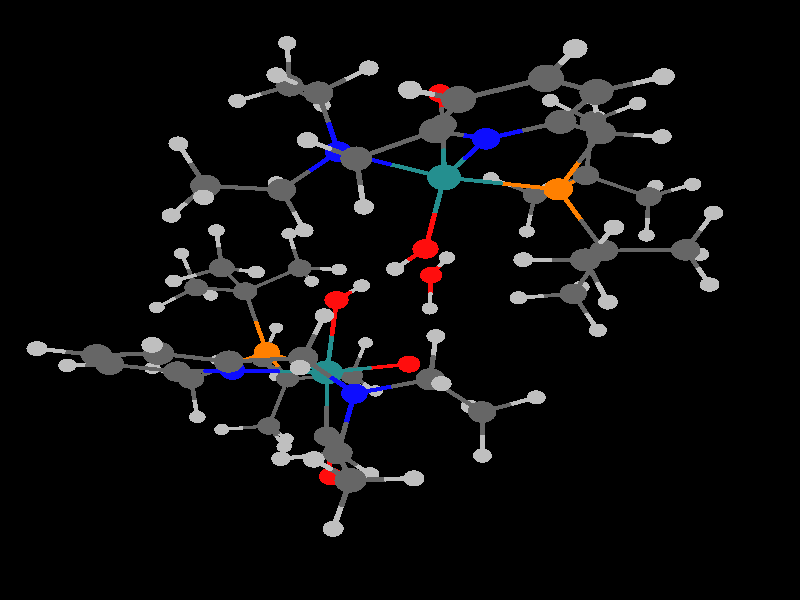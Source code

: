 global_settings {
	ambient_light rgb <0.200000002980232, 0.200000002980232, 0.200000002980232>
	max_trace_level 15
}

background { color rgb <0,0,0> }

camera {
	perspective
	location <-7.11552637119489, -16.1318450982466, 12.9445424821299>
	angle 40
	up <-0.703225164439658, -0.196519643217031, -0.683267442462076>
	right <-0.626402179924293, 0.625841886349398, 0.464695859973727> * 1
	direction <0.336295520465127, 0.754786037973993, -0.563208096350373> }

light_source {
	<-105.149844000759, -30.9735103544222, 36.1137733293824>
	color rgb <1, 1, 1>
	fade_distance 158.158728412979
	fade_power 0
	parallel
	point_at <105.149844000759, 30.9735103544222, -36.1137733293824>
}

light_source {
	<13.9979888976292, -20.6273970880861, -89.489999859539>
	color rgb <0.300000011920929, 0.300000011920929, 0.300000011920929>
	fade_distance 158.158728412979
	fade_power 0
	parallel
	point_at <-13.9979888976292, 20.6273970880861, 89.489999859539>
}

#default {
	finish {ambient .8 diffuse 1 specular 1 roughness .005 metallic 0.5}
}

union {
}
union {
cylinder {
	<3.658649, -0.29009, -4.806196>, 	<3.90998270276617, -0.08230426348405, -4.42288689509698>, 0.05
	pigment { rgbt <0.75, 0.75, 0.75, 0> }
}
cylinder {
	<3.90998270276617, -0.08230426348405, -4.42288689509698>, 	<4.20926, 0.165118, -3.966459>, 0.05
	pigment { rgbt <0.400000005960464, 0.400000005960464, 0.400000005960464, 0> }
}
cylinder {
	<-3.238865, -2.679371, -4.664552>, 	<-2.89328309147049, -2.55922629667558, -4.32092011318717>, 0.05
	pigment { rgbt <0.75, 0.75, 0.75, 0> }
}
cylinder {
	<-2.89328309147049, -2.55922629667558, -4.32092011318717>, 	<-2.481606, -2.416103, -3.911566>, 0.05
	pigment { rgbt <0.400000005960464, 0.400000005960464, 0.400000005960464, 0> }
}
cylinder {
	<4.632285, 1.106368, -4.32961>, 	<4.43933344331518, 0.677041948987449, -4.16396836945417>, 0.05
	pigment { rgbt <0.75, 0.75, 0.75, 0> }
}
cylinder {
	<4.43933344331518, 0.677041948987449, -4.16396836945417>, 	<4.20926, 0.165118, -3.966459>, 0.05
	pigment { rgbt <0.400000005960464, 0.400000005960464, 0.400000005960464, 0> }
}
cylinder {
	<-1.540963, -2.907858, -4.19977>, 	<-1.97023306512265, -2.6834416158092, -4.06824576620609>, 0.05
	pigment { rgbt <0.75, 0.75, 0.75, 0> }
}
cylinder {
	<-1.97023306512265, -2.6834416158092, -4.06824576620609>, 	<-2.481606, -2.416103, -3.911566>, 0.05
	pigment { rgbt <0.400000005960464, 0.400000005960464, 0.400000005960464, 0> }
}
cylinder {
	<1.650718, 1.135624, -4.047357>, 	<1.90300177736004, 1.26992230486666, -3.63284279854001>, 0.05
	pigment { rgbt <0.75, 0.75, 0.75, 0> }
}
cylinder {
	<1.90300177736004, 1.26992230486666, -3.63284279854001>, 	<2.203388, 1.429827, -3.139294>, 0.05
	pigment { rgbt <0.400000005960464, 0.400000005960464, 0.400000005960464, 0> }
}
cylinder {
	<4.20926, 0.165118, -3.966459>, 	<4.65892479356411, -0.207368585806885, -3.83486063746534>, 0.05
	pigment { rgbt <0.400000005960464, 0.400000005960464, 0.400000005960464, 0> }
}
cylinder {
	<4.65892479356411, -0.207368585806885, -3.83486063746534>, 	<5.036469, -0.520113, -3.724369>, 0.05
	pigment { rgbt <0.75, 0.75, 0.75, 0> }
}
cylinder {
	<4.20926, 0.165118, -3.966459>, 	<3.7142145, 0.249822, -3.3873905>, 0.05
	pigment { rgbt <0.400000005960464, 0.400000005960464, 0.400000005960464, 0> }
}
cylinder {
	<3.7142145, 0.249822, -3.3873905>, 	<3.219169, 0.334526, -2.808322>, 0.05
	pigment { rgbt <0.400000005960464, 0.400000005960464, 0.400000005960464, 0> }
}
cylinder {
	<-2.33659, -1.329075, -3.953345>, 	<-2.40275534798784, -1.82504500256883, -3.93428281325106>, 0.05
	pigment { rgbt <0.75, 0.75, 0.75, 0> }
}
cylinder {
	<-2.40275534798784, -1.82504500256883, -3.93428281325106>, 	<-2.481606, -2.416103, -3.911566>, 0.05
	pigment { rgbt <0.400000005960464, 0.400000005960464, 0.400000005960464, 0> }
}
cylinder {
	<-2.481606, -2.416103, -3.911566>, 	<-2.7235615, -2.6402935, -3.2294135>, 0.05
	pigment { rgbt <0.400000005960464, 0.400000005960464, 0.400000005960464, 0> }
}
cylinder {
	<-2.7235615, -2.6402935, -3.2294135>, 	<-2.965517, -2.864484, -2.547261>, 0.05
	pigment { rgbt <0.400000005960464, 0.400000005960464, 0.400000005960464, 0> }
}
cylinder {
	<1.888859, -1.179279, -3.54147>, 	<2.16670557843091, -1.10158198488919, -3.12865153985757>, 0.05
	pigment { rgbt <0.75, 0.75, 0.75, 0> }
}
cylinder {
	<2.16670557843091, -1.10158198488919, -3.12865153985757>, 	<2.497513, -1.009075, -2.637145>, 0.05
	pigment { rgbt <0.400000005960464, 0.400000005960464, 0.400000005960464, 0> }
}
cylinder {
	<-3.983734, 0.484615, -3.433932>, 	<-3.75897179582993, 0.367374716376427, -2.91981230270249>, 0.05
	pigment { rgbt <1, 0.0500000007450581, 0.0500000007450581, 0> }
}
cylinder {
	<-3.75897179582993, 0.367374716376427, -2.91981230270249>, 	<-3.522917, 0.244244, -2.379862>, 0.05
	pigment { rgbt <0.400000005960464, 0.400000005960464, 0.400000005960464, 0> }
}
cylinder {
	<4.745932, 2.900457, -3.371962>, 	<5.11999241519997, 2.81092336398253, -3.051591288894>, 0.05
	pigment { rgbt <0.75, 0.75, 0.75, 0> }
}
cylinder {
	<5.11999241519997, 2.81092336398253, -3.051591288894>, 	<5.56579, 2.704219, -2.66978>, 0.05
	pigment { rgbt <0.400000005960464, 0.400000005960464, 0.400000005960464, 0> }
}
cylinder {
	<2.692524, 2.391378, -3.355407>, 	<2.46929536244031, 1.95255174375601, -3.25677878504764>, 0.05
	pigment { rgbt <0.75, 0.75, 0.75, 0> }
}
cylinder {
	<2.46929536244031, 1.95255174375601, -3.25677878504764>, 	<2.203388, 1.429827, -3.139294>, 0.05
	pigment { rgbt <0.400000005960464, 0.400000005960464, 0.400000005960464, 0> }
}
cylinder {
	<2.203388, 1.429827, -3.139294>, 	<2.7112785, 0.8821765, -2.973808>, 0.05
	pigment { rgbt <0.400000005960464, 0.400000005960464, 0.400000005960464, 0> }
}
cylinder {
	<2.7112785, 0.8821765, -2.973808>, 	<3.219169, 0.334526, -2.808322>, 0.05
	pigment { rgbt <0.400000005960464, 0.400000005960464, 0.400000005960464, 0> }
}
cylinder {
	<2.203388, 1.429827, -3.139294>, 	<1.80290076387021, 1.52151032884952, -2.70434071216901>, 0.05
	pigment { rgbt <0.400000005960464, 0.400000005960464, 0.400000005960464, 0> }
}
cylinder {
	<1.80290076387021, 1.52151032884952, -2.70434071216901>, 	<1.466672, 1.598483, -2.339176>, 0.05
	pigment { rgbt <0.75, 0.75, 0.75, 0> }
}
cylinder {
	<6.220028, 1.92761, -3.090936>, 	<5.92147502768107, 2.28200538100757, -2.8987469562423>, 0.05
	pigment { rgbt <0.75, 0.75, 0.75, 0> }
}
cylinder {
	<5.92147502768107, 2.28200538100757, -2.8987469562423>, 	<5.56579, 2.704219, -2.66978>, 0.05
	pigment { rgbt <0.400000005960464, 0.400000005960464, 0.400000005960464, 0> }
}
cylinder {
	<3.219169, 0.334526, -2.808322>, 	<2.858341, -0.3372745, -2.7227335>, 0.05
	pigment { rgbt <0.400000005960464, 0.400000005960464, 0.400000005960464, 0> }
}
cylinder {
	<2.858341, -0.3372745, -2.7227335>, 	<2.497513, -1.009075, -2.637145>, 0.05
	pigment { rgbt <0.400000005960464, 0.400000005960464, 0.400000005960464, 0> }
}
cylinder {
	<3.219169, 0.334526, -2.808322>, 	<3.6258290253855, 0.543563943688354, -1.98125878838061>, 0.05
	pigment { rgbt <0.400000005960464, 0.400000005960464, 0.400000005960464, 0> }
}
cylinder {
	<3.6258290253855, 0.543563943688354, -1.98125878838061>, 	<4.039374, 0.756141, -1.140193>, 0.05
	pigment { rgbt <1, 0.5, 0, 0> }
}
cylinder {
	<5.56579, 2.704219, -2.66978>, 	<5.88847913699291, 3.20771197648486, -2.63047337595961>, 0.05
	pigment { rgbt <0.400000005960464, 0.400000005960464, 0.400000005960464, 0> }
}
cylinder {
	<5.88847913699291, 3.20771197648486, -2.63047337595961>, 	<6.159479, 3.630554, -2.597463>, 0.05
	pigment { rgbt <0.75, 0.75, 0.75, 0> }
}
cylinder {
	<5.56579, 2.704219, -2.66978>, 	<5.3178565, 2.5305235, -1.968068>, 0.05
	pigment { rgbt <0.400000005960464, 0.400000005960464, 0.400000005960464, 0> }
}
cylinder {
	<5.3178565, 2.5305235, -1.968068>, 	<5.069923, 2.356828, -1.266356>, 0.05
	pigment { rgbt <0.400000005960464, 0.400000005960464, 0.400000005960464, 0> }
}
cylinder {
	<2.497513, -1.009075, -2.637145>, 	<2.88501658919989, -1.46369763632664, -2.59859859548727>, 0.05
	pigment { rgbt <0.400000005960464, 0.400000005960464, 0.400000005960464, 0> }
}
cylinder {
	<2.88501658919989, -1.46369763632664, -2.59859859548727>, 	<3.210375, -1.845411, -2.566234>, 0.05
	pigment { rgbt <0.75, 0.75, 0.75, 0> }
}
cylinder {
	<2.497513, -1.009075, -2.637145>, 	<2.1408197726602, -1.00301531145859, -2.15612487976942>, 0.05
	pigment { rgbt <0.400000005960464, 0.400000005960464, 0.400000005960464, 0> }
}
cylinder {
	<2.1408197726602, -1.00301531145859, -2.15612487976942>, 	<1.841305, -0.997927, -1.752213>, 0.05
	pigment { rgbt <0.75, 0.75, 0.75, 0> }
}
cylinder {
	<-0.611882, -4.45486, -2.578661>, 	<-0.412599754820482, -4.20053100677557, -2.19344330581961>, 0.05
	pigment { rgbt <0.75, 0.75, 0.75, 0> }
}
cylinder {
	<-0.412599754820482, -4.20053100677557, -2.19344330581961>, 	<-0.175267, -3.897641, -1.734673>, 0.05
	pigment { rgbt <0.400000005960464, 0.400000005960464, 0.400000005960464, 0> }
}
cylinder {
	<-2.965517, -2.864484, -2.547261>, 	<-2.97039042477226, -3.46635304597945, -2.52673719908619>, 0.05
	pigment { rgbt <0.400000005960464, 0.400000005960464, 0.400000005960464, 0> }
}
cylinder {
	<-2.97039042477226, -3.46635304597945, -2.52673719908619>, 	<-2.974487, -3.972281, -2.509485>, 0.05
	pigment { rgbt <0.75, 0.75, 0.75, 0> }
}
cylinder {
	<-2.965517, -2.864484, -2.547261>, 	<-3.52928965081134, -2.68414687846405, -2.46054468542345>, 0.05
	pigment { rgbt <0.400000005960464, 0.400000005960464, 0.400000005960464, 0> }
}
cylinder {
	<-3.52928965081134, -2.68414687846405, -2.46054468542345>, 	<-4.002592, -2.532749, -2.387744>, 0.05
	pigment { rgbt <0.75, 0.75, 0.75, 0> }
}
cylinder {
	<-2.965517, -2.864484, -2.547261>, 	<-2.56630721580463, -2.60128831721379, -1.96738367753521>, 0.05
	pigment { rgbt <0.400000005960464, 0.400000005960464, 0.400000005960464, 0> }
}
cylinder {
	<-2.56630721580463, -2.60128831721379, -1.96738367753521>, 	<-2.179845, -2.346497, -1.406023>, 0.05
	pigment { rgbt <0.0500000007450581, 0.0500000007450581, 1, 0> }
}
cylinder {
	<-0.467418, -1.896273, -2.495843>, 	<-0.58289229235586, -2.16384695786752, -2.08887043097039>, 0.05
	pigment { rgbt <0.75, 0.75, 0.75, 0> }
}
cylinder {
	<-0.58289229235586, -2.16384695786752, -2.08887043097039>, 	<-0.720513, -2.482738, -1.603846>, 0.05
	pigment { rgbt <0.400000005960464, 0.400000005960464, 0.400000005960464, 0> }
}
cylinder {
	<-3.522917, 0.244244, -2.379862>, 	<-3.13512831383824, 0.0445866523094914, -1.61210853100389>, 0.05
	pigment { rgbt <0.400000005960464, 0.400000005960464, 0.400000005960464, 0> }
}
cylinder {
	<-3.13512831383824, 0.0445866523094914, -1.61210853100389>, 	<-2.722746, -0.167733, -0.795664>, 0.05
	pigment { rgbt <0.140000000596046, 0.560000002384186, 0.560000002384186, 0> }
}
cylinder {
	<-5.483639, 3.800189, -2.33498>, 	<-5.44889882119422, 3.40118933911768, -2.02996164091453>, 0.05
	pigment { rgbt <0.75, 0.75, 0.75, 0> }
}
cylinder {
	<-5.44889882119422, 3.40118933911768, -2.02996164091453>, 	<-5.407534, 2.926104, -1.666779>, 0.05
	pigment { rgbt <0.400000005960464, 0.400000005960464, 0.400000005960464, 0> }
}
cylinder {
	<-5.271153, 2.044917, -2.30541>, 	<-5.3333748907173, 2.44694603055047, -2.01404369317809>, 0.05
	pigment { rgbt <0.75, 0.75, 0.75, 0> }
}
cylinder {
	<-5.3333748907173, 2.44694603055047, -2.01404369317809>, 	<-5.407534, 2.926104, -1.666779>, 0.05
	pigment { rgbt <0.400000005960464, 0.400000005960464, 0.400000005960464, 0> }
}
cylinder {
	<-2.7385, 2.721992, -2.232692>, 	<-2.85078662939479, 3.08166748875827, -1.90249158605468>, 0.05
	pigment { rgbt <0.75, 0.75, 0.75, 0> }
}
cylinder {
	<-2.85078662939479, 3.08166748875827, -1.90249158605468>, 	<-2.984589, 3.510262, -1.50902>, 0.05
	pigment { rgbt <0.400000005960464, 0.400000005960464, 0.400000005960464, 0> }
}
cylinder {
	<-3.162784, 4.448208, -2.061953>, 	<-3.08143915108452, 4.02004180195362, -1.80954271157788>, 0.05
	pigment { rgbt <0.75, 0.75, 0.75, 0> }
}
cylinder {
	<-3.08143915108452, 4.02004180195362, -1.80954271157788>, 	<-2.984589, 3.510262, -1.50902>, 0.05
	pigment { rgbt <0.400000005960464, 0.400000005960464, 0.400000005960464, 0> }
}
cylinder {
	<0.911292, -3.838649, -1.902405>, 	<0.415382459669677, -3.86557316666114, -1.82585149575524>, 0.05
	pigment { rgbt <0.75, 0.75, 0.75, 0> }
}
cylinder {
	<0.415382459669677, -3.86557316666114, -1.82585149575524>, 	<-0.175267, -3.897641, -1.734673>, 0.05
	pigment { rgbt <0.400000005960464, 0.400000005960464, 0.400000005960464, 0> }
}
cylinder {
	<5.792478, -0.947318, -1.796305>, 	<5.53858393169149, -0.820032834679535, -1.38307905426343>, 0.05
	pigment { rgbt <0.75, 0.75, 0.75, 0> }
}
cylinder {
	<5.53858393169149, -0.820032834679535, -1.38307905426343>, 	<5.23608, -0.668378, -0.890738>, 0.05
	pigment { rgbt <0.400000005960464, 0.400000005960464, 0.400000005960464, 0> }
}
cylinder {
	<-0.175267, -3.897641, -1.734673>, 	<-0.44789, -3.1901895, -1.6692595>, 0.05
	pigment { rgbt <0.400000005960464, 0.400000005960464, 0.400000005960464, 0> }
}
cylinder {
	<-0.44789, -3.1901895, -1.6692595>, 	<-0.720513, -2.482738, -1.603846>, 0.05
	pigment { rgbt <0.400000005960464, 0.400000005960464, 0.400000005960464, 0> }
}
cylinder {
	<-0.175267, -3.897641, -1.734673>, 	<-0.258623225838989, -4.22041371871527, -1.23750364497312>, 0.05
	pigment { rgbt <0.400000005960464, 0.400000005960464, 0.400000005960464, 0> }
}
cylinder {
	<-0.258623225838989, -4.22041371871527, -1.23750364497312>, 	<-0.328611, -4.491421, -0.820069>, 0.05
	pigment { rgbt <0.75, 0.75, 0.75, 0> }
}
cylinder {
	<-5.407534, 2.926104, -1.666779>, 	<-5.92932772651421, 2.88036947070253, -1.37725708223383>, 0.05
	pigment { rgbt <0.400000005960464, 0.400000005960464, 0.400000005960464, 0> }
}
cylinder {
	<-5.92932772651421, 2.88036947070253, -1.37725708223383>, 	<-6.367423, 2.841971, -1.134176>, 0.05
	pigment { rgbt <0.75, 0.75, 0.75, 0> }
}
cylinder {
	<-5.407534, 2.926104, -1.666779>, 	<-4.823833, 3.044242, -1.185091>, 0.05
	pigment { rgbt <0.400000005960464, 0.400000005960464, 0.400000005960464, 0> }
}
cylinder {
	<-4.823833, 3.044242, -1.185091>, 	<-4.240132, 3.16238, -0.703403>, 0.05
	pigment { rgbt <0.400000005960464, 0.400000005960464, 0.400000005960464, 0> }
}
cylinder {
	<-0.720513, -2.482738, -1.603846>, 	<-1.46201968055584, -2.4135120722018, -1.5033294101715>, 0.05
	pigment { rgbt <0.400000005960464, 0.400000005960464, 0.400000005960464, 0> }
}
cylinder {
	<-1.46201968055584, -2.4135120722018, -1.5033294101715>, 	<-2.179845, -2.346497, -1.406023>, 0.05
	pigment { rgbt <0.0500000007450581, 0.0500000007450581, 1, 0> }
}
cylinder {
	<-0.720513, -2.482738, -1.603846>, 	<-0.461079231437415, -2.1992080609025, -1.14771420280566>, 0.05
	pigment { rgbt <0.400000005960464, 0.400000005960464, 0.400000005960464, 0> }
}
cylinder {
	<-0.461079231437415, -2.1992080609025, -1.14771420280566>, 	<-0.243402, -1.961313, -0.764998>, 0.05
	pigment { rgbt <0.75, 0.75, 0.75, 0> }
}
cylinder {
	<-2.984589, 3.510262, -1.50902>, 	<-2.50215496608187, 3.58770440379396, -1.164969328611>, 0.05
	pigment { rgbt <0.400000005960464, 0.400000005960464, 0.400000005960464, 0> }
}
cylinder {
	<-2.50215496608187, 3.58770440379396, -1.164969328611>, 	<-2.097222, 3.652706, -0.876189>, 0.05
	pigment { rgbt <0.75, 0.75, 0.75, 0> }
}
cylinder {
	<-2.984589, 3.510262, -1.50902>, 	<-3.6123605, 3.336321, -1.1062115>, 0.05
	pigment { rgbt <0.400000005960464, 0.400000005960464, 0.400000005960464, 0> }
}
cylinder {
	<-3.6123605, 3.336321, -1.1062115>, 	<-4.240132, 3.16238, -0.703403>, 0.05
	pigment { rgbt <0.400000005960464, 0.400000005960464, 0.400000005960464, 0> }
}
cylinder {
	<-2.179845, -2.346497, -1.406023>, 	<-2.44196274663519, -1.29456909762023, -1.11133589181912>, 0.05
	pigment { rgbt <0.0500000007450581, 0.0500000007450581, 1, 0> }
}
cylinder {
	<-2.44196274663519, -1.29456909762023, -1.11133589181912>, 	<-2.722746, -0.167733, -0.795664>, 0.05
	pigment { rgbt <0.140000000596046, 0.560000002384186, 0.560000002384186, 0> }
}
cylinder {
	<-2.179845, -2.346497, -1.406023>, 	<-2.38511132167954, -2.69606321334902, -0.803183957330671>, 0.05
	pigment { rgbt <0.0500000007450581, 0.0500000007450581, 1, 0> }
}
cylinder {
	<-2.38511132167954, -2.69606321334902, -0.803183957330671>, 	<-2.597159, -3.057178, -0.180429>, 0.05
	pigment { rgbt <0.400000005960464, 0.400000005960464, 0.400000005960464, 0> }
}
cylinder {
	<3.263696, 3.589763, -1.405321>, 	<3.66882852595162, 3.53847778488592, -1.11327498151541>, 0.05
	pigment { rgbt <0.75, 0.75, 0.75, 0> }
}
cylinder {
	<3.66882852595162, 3.53847778488592, -1.11327498151541>, 	<4.151429, 3.477386, -0.765385>, 0.05
	pigment { rgbt <0.400000005960464, 0.400000005960464, 0.400000005960464, 0> }
}
cylinder {
	<5.626695, -3.404353, -1.285546>, 	<5.25400539005175, -3.29833235668274, -0.973989981738155>, 0.05
	pigment { rgbt <0.75, 0.75, 0.75, 0> }
}
cylinder {
	<5.25400539005175, -3.29833235668274, -0.973989981738155>, 	<4.809356, -3.171841, -0.602278>, 0.05
	pigment { rgbt <0.400000005960464, 0.400000005960464, 0.400000005960464, 0> }
}
cylinder {
	<5.069923, 2.356828, -1.266356>, 	<4.55896964817955, 1.56319626791796, -1.20380350834194>, 0.05
	pigment { rgbt <0.400000005960464, 0.400000005960464, 0.400000005960464, 0> }
}
cylinder {
	<4.55896964817955, 1.56319626791796, -1.20380350834194>, 	<4.039374, 0.756141, -1.140193>, 0.05
	pigment { rgbt <1, 0.5, 0, 0> }
}
cylinder {
	<5.069923, 2.356828, -1.266356>, 	<4.610676, 2.917107, -1.0158705>, 0.05
	pigment { rgbt <0.400000005960464, 0.400000005960464, 0.400000005960464, 0> }
}
cylinder {
	<4.610676, 2.917107, -1.0158705>, 	<4.151429, 3.477386, -0.765385>, 0.05
	pigment { rgbt <0.400000005960464, 0.400000005960464, 0.400000005960464, 0> }
}
cylinder {
	<5.069923, 2.356828, -1.266356>, 	<5.688396, 2.3038885, -0.818675>, 0.05
	pigment { rgbt <0.400000005960464, 0.400000005960464, 0.400000005960464, 0> }
}
cylinder {
	<5.688396, 2.3038885, -0.818675>, 	<6.306869, 2.250949, -0.370994>, 0.05
	pigment { rgbt <0.400000005960464, 0.400000005960464, 0.400000005960464, 0> }
}
cylinder {
	<4.039374, 0.756141, -1.140193>, 	<4.64282717325531, 0.0378104234736977, -1.0144023619198>, 0.05
	pigment { rgbt <1, 0.5, 0, 0> }
}
cylinder {
	<4.64282717325531, 0.0378104234736977, -1.0144023619198>, 	<5.23608, -0.668378, -0.890738>, 0.05
	pigment { rgbt <0.400000005960464, 0.400000005960464, 0.400000005960464, 0> }
}
cylinder {
	<4.039374, 0.756141, -1.140193>, 	<3.45162351102515, 0.59024594765459, -0.164727772520859>, 0.05
	pigment { rgbt <1, 0.5, 0, 0> }
}
cylinder {
	<3.45162351102515, 0.59024594765459, -0.164727772520859>, 	<2.843445, 0.418585, 0.844641>, 0.05
	pigment { rgbt <0.140000000596046, 0.560000002384186, 0.560000002384186, 0> }
}
cylinder {
	<5.23608, -0.668378, -0.890738>, 	<4.8704125, -1.2562945, -0.601511>, 0.05
	pigment { rgbt <0.400000005960464, 0.400000005960464, 0.400000005960464, 0> }
}
cylinder {
	<4.8704125, -1.2562945, -0.601511>, 	<4.504745, -1.844211, -0.312284>, 0.05
	pigment { rgbt <0.400000005960464, 0.400000005960464, 0.400000005960464, 0> }
}
cylinder {
	<5.23608, -0.668378, -0.890738>, 	<5.63184863044629, -0.473510989540473, -0.485591862477172>, 0.05
	pigment { rgbt <0.400000005960464, 0.400000005960464, 0.400000005960464, 0> }
}
cylinder {
	<5.63184863044629, -0.473510989540473, -0.485591862477172>, 	<5.964184, -0.309877, -0.145382>, 0.05
	pigment { rgbt <0.75, 0.75, 0.75, 0> }
}
cylinder {
	<0.0536, 2.34163, -0.807009>, 	<-0.371509714211074, 2.07931470333176, -0.66511491329781>, 0.05
	pigment { rgbt <1, 0.0500000007450581, 0.0500000007450581, 0> }
}
cylinder {
	<-0.371509714211074, 2.07931470333176, -0.66511491329781>, 	<-0.741607, 1.850945, -0.541583>, 0.05
	pigment { rgbt <0.75, 0.75, 0.75, 0> }
}
cylinder {
	<0.0536, 2.34163, -0.807009>, 	<0.382531564293105, 2.32637829104013, -0.385594043208285>, 0.05
	pigment { rgbt <1, 0.0500000007450581, 0.0500000007450581, 0> }
}
cylinder {
	<0.382531564293105, 2.32637829104013, -0.385594043208285>, 	<0.670132, 2.313043, -0.017131>, 0.05
	pigment { rgbt <0.75, 0.75, 0.75, 0> }
}
cylinder {
	<-2.722746, -0.167733, -0.795664>, 	<-3.50089231543764, -0.774975052704511, -0.288096130863573>, 0.05
	pigment { rgbt <0.140000000596046, 0.560000002384186, 0.560000002384186, 0> }
}
cylinder {
	<-3.50089231543764, -0.774975052704511, -0.288096130863573>, 	<-4.222951, -1.338448, 0.182887>, 0.05
	pigment { rgbt <0.0500000007450581, 0.0500000007450581, 1, 0> }
}
cylinder {
	<-2.722746, -0.167733, -0.795664>, 	<-3.29064654096041, 0.702391989853186, -0.26435149589136>, 0.05
	pigment { rgbt <0.140000000596046, 0.560000002384186, 0.560000002384186, 0> }
}
cylinder {
	<-3.29064654096041, 0.702391989853186, -0.26435149589136>, 	<-3.839082, 1.542693, 0.24875>, 0.05
	pigment { rgbt <1, 0.5, 0, 0> }
}
cylinder {
	<-2.722746, -0.167733, -0.795664>, 	<-2.04735817400172, -0.412544112348018, 0.0202009974334081>, 0.05
	pigment { rgbt <0.140000000596046, 0.560000002384186, 0.560000002384186, 0> }
}
cylinder {
	<-2.04735817400172, -0.412544112348018, 0.0202009974334081>, 	<-1.424656, -0.638258, 0.772422>, 0.05
	pigment { rgbt <1, 0.0500000007450581, 0.0500000007450581, 0> }
}
cylinder {
	<4.70769, 4.429224, -0.785393>, 	<4.4537745190671, 3.99474018118077, -0.776259983407959>, 0.05
	pigment { rgbt <0.75, 0.75, 0.75, 0> }
}
cylinder {
	<4.4537745190671, 3.99474018118077, -0.776259983407959>, 	<4.151429, 3.477386, -0.765385>, 0.05
	pigment { rgbt <0.400000005960464, 0.400000005960464, 0.400000005960464, 0> }
}
cylinder {
	<7.04318, 1.537986, -0.773578>, 	<6.70712071138285, 1.86338904109316, -0.589834863406025>, 0.05
	pigment { rgbt <0.75, 0.75, 0.75, 0> }
}
cylinder {
	<6.70712071138285, 1.86338904109316, -0.589834863406025>, 	<6.306869, 2.250949, -0.370994>, 0.05
	pigment { rgbt <0.400000005960464, 0.400000005960464, 0.400000005960464, 0> }
}
cylinder {
	<4.151429, 3.477386, -0.765385>, 	<3.95076238468753, 3.37694178596095, -0.211389677084493>, 0.05
	pigment { rgbt <0.400000005960464, 0.400000005960464, 0.400000005960464, 0> }
}
cylinder {
	<3.95076238468753, 3.37694178596095, -0.211389677084493>, 	<3.782325, 3.29263, 0.253628>, 0.05
	pigment { rgbt <0.75, 0.75, 0.75, 0> }
}
cylinder {
	<-4.240132, 3.16238, -0.703403>, 	<-4.425072, 3.762139, -0.268117>, 0.05
	pigment { rgbt <0.400000005960464, 0.400000005960464, 0.400000005960464, 0> }
}
cylinder {
	<-4.425072, 3.762139, -0.268117>, 	<-4.610012, 4.361898, 0.167169>, 0.05
	pigment { rgbt <0.400000005960464, 0.400000005960464, 0.400000005960464, 0> }
}
cylinder {
	<-4.240132, 3.16238, -0.703403>, 	<-4.04127704022913, 2.35928115141152, -0.231291426603373>, 0.05
	pigment { rgbt <0.400000005960464, 0.400000005960464, 0.400000005960464, 0> }
}
cylinder {
	<-4.04127704022913, 2.35928115141152, -0.231291426603373>, 	<-3.839082, 1.542693, 0.24875>, 0.05
	pigment { rgbt <1, 0.5, 0, 0> }
}
cylinder {
	<4.809356, -3.171841, -0.602278>, 	<4.6570505, -2.508026, -0.457281>, 0.05
	pigment { rgbt <0.400000005960464, 0.400000005960464, 0.400000005960464, 0> }
}
cylinder {
	<4.6570505, -2.508026, -0.457281>, 	<4.504745, -1.844211, -0.312284>, 0.05
	pigment { rgbt <0.400000005960464, 0.400000005960464, 0.400000005960464, 0> }
}
cylinder {
	<4.809356, -3.171841, -0.602278>, 	<4.4306475, -3.67749, -0.3095225>, 0.05
	pigment { rgbt <0.400000005960464, 0.400000005960464, 0.400000005960464, 0> }
}
cylinder {
	<4.4306475, -3.67749, -0.3095225>, 	<4.051939, -4.183139, -0.016767>, 0.05
	pigment { rgbt <0.400000005960464, 0.400000005960464, 0.400000005960464, 0> }
}
cylinder {
	<0.801468, 0.566978, -0.590674>, 	<0.957735046741518, 0.202960891064107, -0.37201547007004>, 0.05
	pigment { rgbt <0.75, 0.75, 0.75, 0> }
}
cylinder {
	<0.957735046741518, 0.202960891064107, -0.37201547007004>, 	<1.13721, -0.215118, -0.120883>, 0.05
	pigment { rgbt <1, 0.0500000007450581, 0.0500000007450581, 0> }
}
cylinder {
	<-6.005196, 0.80826, -0.530158>, 	<-5.77871468674182, 0.750685304180128, -0.0851082713506049>, 0.05
	pigment { rgbt <0.75, 0.75, 0.75, 0> }
}
cylinder {
	<-5.77871468674182, 0.750685304180128, -0.0851082713506049>, 	<-5.50898, 0.682115, 0.444937>, 0.05
	pigment { rgbt <0.400000005960464, 0.400000005960464, 0.400000005960464, 0> }
}
cylinder {
	<-4.835769, 5.211749, -0.498956>, 	<-4.73271360280968, 4.82380208204135, -0.194877825443276>, 0.05
	pigment { rgbt <0.75, 0.75, 0.75, 0> }
}
cylinder {
	<-4.73271360280968, 4.82380208204135, -0.194877825443276>, 	<-4.610012, 4.361898, 0.167169>, 0.05
	pigment { rgbt <0.400000005960464, 0.400000005960464, 0.400000005960464, 0> }
}
cylinder {
	<6.306869, 2.250949, -0.370994>, 	<6.57190768996539, 2.78811474025791, -0.35669008999547>, 0.05
	pigment { rgbt <0.400000005960464, 0.400000005960464, 0.400000005960464, 0> }
}
cylinder {
	<6.57190768996539, 2.78811474025791, -0.35669008999547>, 	<6.794481, 3.239214, -0.344678>, 0.05
	pigment { rgbt <0.75, 0.75, 0.75, 0> }
}
cylinder {
	<6.306869, 2.250949, -0.370994>, 	<6.18314127246223, 2.10369034235852, 0.192513258648137>, 0.05
	pigment { rgbt <0.400000005960464, 0.400000005960464, 0.400000005960464, 0> }
}
cylinder {
	<6.18314127246223, 2.10369034235852, 0.192513258648137>, 	<6.079362, 1.980174, 0.665167>, 0.05
	pigment { rgbt <0.75, 0.75, 0.75, 0> }
}
cylinder {
	<4.504745, -1.844211, -0.312284>, 	<3.99050345144797, -1.69210171771581, 0.114286731537205>, 0.05
	pigment { rgbt <0.400000005960464, 0.400000005960464, 0.400000005960464, 0> }
}
cylinder {
	<3.99050345144797, -1.69210171771581, 0.114286731537205>, 	<3.494273, -1.54532, 0.525917>, 0.05
	pigment { rgbt <0.0500000007450581, 0.0500000007450581, 1, 0> }
}
cylinder {
	<-2.555666, -4.152802, -0.311041>, 	<-2.57460872075596, -3.65261884897394, -0.251412950850095>, 0.05
	pigment { rgbt <0.75, 0.75, 0.75, 0> }
}
cylinder {
	<-2.57460872075596, -3.65261884897394, -0.251412950850095>, 	<-2.597159, -3.057178, -0.180429>, 0.05
	pigment { rgbt <0.400000005960464, 0.400000005960464, 0.400000005960464, 0> }
}
cylinder {
	<4.274489, -5.229615, -0.232618>, 	<4.17300147415765, -4.75239972211458, -0.134185360410707>, 0.05
	pigment { rgbt <0.75, 0.75, 0.75, 0> }
}
cylinder {
	<4.17300147415765, -4.75239972211458, -0.134185360410707>, 	<4.051939, -4.183139, -0.016767>, 0.05
	pigment { rgbt <0.400000005960464, 0.400000005960464, 0.400000005960464, 0> }
}
cylinder {
	<-2.597159, -3.057178, -0.180429>, 	<-3.2786375, -2.8516025, 0.060718>, 0.05
	pigment { rgbt <0.400000005960464, 0.400000005960464, 0.400000005960464, 0> }
}
cylinder {
	<-3.2786375, -2.8516025, 0.060718>, 	<-3.960116, -2.646027, 0.301865>, 0.05
	pigment { rgbt <0.400000005960464, 0.400000005960464, 0.400000005960464, 0> }
}
cylinder {
	<-2.597159, -3.057178, -0.180429>, 	<-2.2128497248338, -2.87773163941964, 0.243654885917451>, 0.05
	pigment { rgbt <0.400000005960464, 0.400000005960464, 0.400000005960464, 0> }
}
cylinder {
	<-2.2128497248338, -2.87773163941964, 0.243654885917451>, 	<-1.890052, -2.727007, 0.599861>, 0.05
	pigment { rgbt <0.75, 0.75, 0.75, 0> }
}
cylinder {
	<1.13721, -0.215118, -0.120883>, 	<1.95521489140668, 0.0886925265095878, 0.342009482436793>, 0.05
	pigment { rgbt <1, 0.0500000007450581, 0.0500000007450581, 0> }
}
cylinder {
	<1.95521489140668, 0.0886925265095878, 0.342009482436793>, 	<2.843445, 0.418585, 0.844641>, 0.05
	pigment { rgbt <0.140000000596046, 0.560000002384186, 0.560000002384186, 0> }
}
cylinder {
	<4.051939, -4.183139, -0.016767>, 	<3.5303185, -4.0169095, 0.413419>, 0.05
	pigment { rgbt <0.400000005960464, 0.400000005960464, 0.400000005960464, 0> }
}
cylinder {
	<3.5303185, -4.0169095, 0.413419>, 	<3.008698, -3.85068, 0.843605>, 0.05
	pigment { rgbt <0.400000005960464, 0.400000005960464, 0.400000005960464, 0> }
}
cylinder {
	<-4.610012, 4.361898, 0.167169>, 	<-5.09597106711273, 4.26274525933954, 0.500386362277248>, 0.05
	pigment { rgbt <0.400000005960464, 0.400000005960464, 0.400000005960464, 0> }
}
cylinder {
	<-5.09597106711273, 4.26274525933954, 0.500386362277248>, 	<-5.503853, 4.179523, 0.780067>, 0.05
	pigment { rgbt <0.75, 0.75, 0.75, 0> }
}
cylinder {
	<-4.610012, 4.361898, 0.167169>, 	<-4.16231466091076, 4.53232951601561, 0.523368720781597>, 0.05
	pigment { rgbt <0.400000005960464, 0.400000005960464, 0.400000005960464, 0> }
}
cylinder {
	<-4.16231466091076, 4.53232951601561, 0.523368720781597>, 	<-3.786614, 4.675353, 0.822286>, 0.05
	pigment { rgbt <0.75, 0.75, 0.75, 0> }
}
cylinder {
	<-4.222951, -1.338448, 0.182887>, 	<-4.09388895166125, -1.9805193531483, 0.241309753389951>, 0.05
	pigment { rgbt <0.0500000007450581, 0.0500000007450581, 1, 0> }
}
cylinder {
	<-4.09388895166125, -1.9805193531483, 0.241309753389951>, 	<-3.960116, -2.646027, 0.301865>, 0.05
	pigment { rgbt <0.400000005960464, 0.400000005960464, 0.400000005960464, 0> }
}
cylinder {
	<-4.222951, -1.338448, 0.182887>, 	<-4.77348855248501, -1.06979765218121, 0.42501943924649>, 0.05
	pigment { rgbt <0.0500000007450581, 0.0500000007450581, 1, 0> }
}
cylinder {
	<-4.77348855248501, -1.06979765218121, 0.42501943924649>, 	<-5.344085, -0.791359, 0.675974>, 0.05
	pigment { rgbt <0.400000005960464, 0.400000005960464, 0.400000005960464, 0> }
}
cylinder {
	<-3.839082, 1.542693, 0.24875>, 	<-4.68110376497241, 1.10875906723499, 0.347674439699097>, 0.05
	pigment { rgbt <1, 0.5, 0, 0> }
}
cylinder {
	<-4.68110376497241, 1.10875906723499, 0.347674439699097>, 	<-5.50898, 0.682115, 0.444937>, 0.05
	pigment { rgbt <0.400000005960464, 0.400000005960464, 0.400000005960464, 0> }
}
cylinder {
	<-3.839082, 1.542693, 0.24875>, 	<-3.60595925821344, 1.73314395771721, 1.1626519130208>, 0.05
	pigment { rgbt <1, 0.5, 0, 0> }
}
cylinder {
	<-3.60595925821344, 1.73314395771721, 1.1626519130208>, 	<-3.376713, 1.920428, 2.061357>, 0.05
	pigment { rgbt <0.400000005960464, 0.400000005960464, 0.400000005960464, 0> }
}
cylinder {
	<-3.960116, -2.646027, 0.301865>, 	<-4.41333, -3.072804, 0.612338>, 0.05
	pigment { rgbt <0.400000005960464, 0.400000005960464, 0.400000005960464, 0> }
}
cylinder {
	<-4.41333, -3.072804, 0.612338>, 	<-4.866544, -3.499581, 0.922811>, 0.05
	pigment { rgbt <0.400000005960464, 0.400000005960464, 0.400000005960464, 0> }
}
cylinder {
	<-5.50898, 0.682115, 0.444937>, 	<-5.4265325, -0.054622, 0.5604555>, 0.05
	pigment { rgbt <0.400000005960464, 0.400000005960464, 0.400000005960464, 0> }
}
cylinder {
	<-5.4265325, -0.054622, 0.5604555>, 	<-5.344085, -0.791359, 0.675974>, 0.05
	pigment { rgbt <0.400000005960464, 0.400000005960464, 0.400000005960464, 0> }
}
cylinder {
	<-5.50898, 0.682115, 0.444937>, 	<-5.86378798067897, 0.928704700938247, 0.858411666819172>, 0.05
	pigment { rgbt <0.400000005960464, 0.400000005960464, 0.400000005960464, 0> }
}
cylinder {
	<-5.86378798067897, 0.928704700938247, 0.858411666819172>, 	<-6.161641, 1.135711, 1.205514>, 0.05
	pigment { rgbt <0.75, 0.75, 0.75, 0> }
}
cylinder {
	<-0.518479, -0.416302, 0.470126>, 	<-0.940521260605312, -0.519675636712157, 0.61091713375416>, 0.05
	pigment { rgbt <0.75, 0.75, 0.75, 0> }
}
cylinder {
	<-0.940521260605312, -0.519675636712157, 0.61091713375416>, 	<-1.424656, -0.638258, 0.772422>, 0.05
	pigment { rgbt <1, 0.0500000007450581, 0.0500000007450581, 0> }
}
cylinder {
	<3.494273, -1.54532, 0.525917>, 	<3.18129514638347, -0.600894173811238, 0.679188760612752>, 0.05
	pigment { rgbt <0.0500000007450581, 0.0500000007450581, 1, 0> }
}
cylinder {
	<3.18129514638347, -0.600894173811238, 0.679188760612752>, 	<2.843445, 0.418585, 0.844641>, 0.05
	pigment { rgbt <0.140000000596046, 0.560000002384186, 0.560000002384186, 0> }
}
cylinder {
	<3.494273, -1.54532, 0.525917>, 	<3.12632163984796, -2.01803257109032, 0.804579129974942>, 0.05
	pigment { rgbt <0.0500000007450581, 0.0500000007450581, 1, 0> }
}
cylinder {
	<3.12632163984796, -2.01803257109032, 0.804579129974942>, 	<2.745004, -2.507917, 1.093364>, 0.05
	pigment { rgbt <0.400000005960464, 0.400000005960464, 0.400000005960464, 0> }
}
cylinder {
	<-5.344085, -0.791359, 0.675974>, 	<-5.8130955, -1.191106, 1.003169>, 0.05
	pigment { rgbt <0.400000005960464, 0.400000005960464, 0.400000005960464, 0> }
}
cylinder {
	<-5.8130955, -1.191106, 1.003169>, 	<-6.282106, -1.590853, 1.330364>, 0.05
	pigment { rgbt <0.400000005960464, 0.400000005960464, 0.400000005960464, 0> }
}
cylinder {
	<3.008698, -3.85068, 0.843605>, 	<2.876851, -3.1792985, 0.9684845>, 0.05
	pigment { rgbt <0.400000005960464, 0.400000005960464, 0.400000005960464, 0> }
}
cylinder {
	<2.876851, -3.1792985, 0.9684845>, 	<2.745004, -2.507917, 1.093364>, 0.05
	pigment { rgbt <0.400000005960464, 0.400000005960464, 0.400000005960464, 0> }
}
cylinder {
	<3.008698, -3.85068, 0.843605>, 	<2.67531550642349, -4.26954038574142, 1.09928521502068>, 0.05
	pigment { rgbt <0.400000005960464, 0.400000005960464, 0.400000005960464, 0> }
}
cylinder {
	<2.67531550642349, -4.26954038574142, 1.09928521502068>, 	<2.39588, -4.620622, 1.313592>, 0.05
	pigment { rgbt <0.75, 0.75, 0.75, 0> }
}
cylinder {
	<2.843445, 0.418585, 0.844641>, 	<2.38596398746131, 1.30664945948566, 0.939042465356965>, 0.05
	pigment { rgbt <0.140000000596046, 0.560000002384186, 0.560000002384186, 0> }
}
cylinder {
	<2.38596398746131, 1.30664945948566, 0.939042465356965>, 	<1.967145, 2.119663, 1.025466>, 0.05
	pigment { rgbt <1, 0.0500000007450581, 0.0500000007450581, 0> }
}
cylinder {
	<2.843445, 0.418585, 0.844641>, 	<3.56298329411118, 0.716948896355982, 1.38166695342751>, 0.05
	pigment { rgbt <0.140000000596046, 0.560000002384186, 0.560000002384186, 0> }
}
cylinder {
	<3.56298329411118, 0.716948896355982, 1.38166695342751>, 	<4.239933, 0.997653, 1.886907>, 0.05
	pigment { rgbt <0.400000005960464, 0.400000005960464, 0.400000005960464, 0> }
}
cylinder {
	<2.843445, 0.418585, 0.844641>, 	<2.37870011031421, -0.180005788617255, 1.7515930079494>, 0.05
	pigment { rgbt <0.140000000596046, 0.560000002384186, 0.560000002384186, 0> }
}
cylinder {
	<2.37870011031421, -0.180005788617255, 1.7515930079494>, 	<1.945413, -0.738079, 2.597155>, 0.05
	pigment { rgbt <0.0500000007450581, 0.0500000007450581, 1, 0> }
}
cylinder {
	<-4.866544, -3.499581, 0.922811>, 	<-4.7491593042296, -4.07961476065526, 0.967739143399273>, 0.05
	pigment { rgbt <0.400000005960464, 0.400000005960464, 0.400000005960464, 0> }
}
cylinder {
	<-4.7491593042296, -4.07961476065526, 0.967739143399273>, 	<-4.650762, -4.565826, 1.0054>, 0.05
	pigment { rgbt <0.75, 0.75, 0.75, 0> }
}
cylinder {
	<-4.866544, -3.499581, 0.922811>, 	<-5.4531355, -3.2283095, 1.184294>, 0.05
	pigment { rgbt <0.400000005960464, 0.400000005960464, 0.400000005960464, 0> }
}
cylinder {
	<-5.4531355, -3.2283095, 1.184294>, 	<-6.039727, -2.957038, 1.445777>, 0.05
	pigment { rgbt <0.400000005960464, 0.400000005960464, 0.400000005960464, 0> }
}
cylinder {
	<2.745004, -2.507917, 1.093364>, 	<2.17697, -2.2628285, 1.5176795>, 0.05
	pigment { rgbt <0.400000005960464, 0.400000005960464, 0.400000005960464, 0> }
}
cylinder {
	<2.17697, -2.2628285, 1.5176795>, 	<1.608936, -2.01774, 1.941995>, 0.05
	pigment { rgbt <0.400000005960464, 0.400000005960464, 0.400000005960464, 0> }
}
cylinder {
	<0.744423, -1.814537, 1.291011>, 	<1.13899349799885, -1.90728043925986, 1.58812519153822>, 0.05
	pigment { rgbt <0.75, 0.75, 0.75, 0> }
}
cylinder {
	<1.13899349799885, -1.90728043925986, 1.58812519153822>, 	<1.608936, -2.01774, 1.941995>, 0.05
	pigment { rgbt <0.400000005960464, 0.400000005960464, 0.400000005960464, 0> }
}
cylinder {
	<-6.282106, -1.590853, 1.330364>, 	<-6.1609165, -2.2739455, 1.3880705>, 0.05
	pigment { rgbt <0.400000005960464, 0.400000005960464, 0.400000005960464, 0> }
}
cylinder {
	<-6.1609165, -2.2739455, 1.3880705>, 	<-6.039727, -2.957038, 1.445777>, 0.05
	pigment { rgbt <0.400000005960464, 0.400000005960464, 0.400000005960464, 0> }
}
cylinder {
	<-6.282106, -1.590853, 1.330364>, 	<-6.77653544358882, -1.34863629279832, 1.55180365453878>, 0.05
	pigment { rgbt <0.400000005960464, 0.400000005960464, 0.400000005960464, 0> }
}
cylinder {
	<-6.77653544358882, -1.34863629279832, 1.55180365453878>, 	<-7.190981, -1.145603, 1.737421>, 0.05
	pigment { rgbt <0.75, 0.75, 0.75, 0> }
}
cylinder {
	<-6.039727, -2.957038, 1.445777>, 	<-6.43510937765741, -3.30725547003589, 1.71728702066792>, 0.05
	pigment { rgbt <0.400000005960464, 0.400000005960464, 0.400000005960464, 0> }
}
cylinder {
	<-6.43510937765741, -3.30725547003589, 1.71728702066792>, 	<-6.766579, -3.600861, 1.944908>, 0.05
	pigment { rgbt <0.75, 0.75, 0.75, 0> }
}
cylinder {
	<-2.006373, 3.547721, 1.494959>, 	<-2.00740575062831, 3.11576152652952, 1.75071743410226>, 0.05
	pigment { rgbt <0.75, 0.75, 0.75, 0> }
}
cylinder {
	<-2.00740575062831, 3.11576152652952, 1.75071743410226>, 	<-2.008636, 2.601196, 2.055386>, 0.05
	pigment { rgbt <0.400000005960464, 0.400000005960464, 0.400000005960464, 0> }
}
cylinder {
	<-1.245867, 1.941431, 1.621039>, 	<-1.59390861567132, 2.24247322453113, 1.81922591064004>, 0.05
	pigment { rgbt <0.75, 0.75, 0.75, 0> }
}
cylinder {
	<-1.59390861567132, 2.24247322453113, 1.81922591064004>, 	<-2.008636, 2.601196, 2.055386>, 0.05
	pigment { rgbt <0.400000005960464, 0.400000005960464, 0.400000005960464, 0> }
}
cylinder {
	<4.239933, 0.997653, 1.886907>, 	<4.65692058025791, 1.19573848409092, 2.26356742212546>, 0.05
	pigment { rgbt <0.400000005960464, 0.400000005960464, 0.400000005960464, 0> }
}
cylinder {
	<4.65692058025791, 1.19573848409092, 2.26356742212546>, 	<5.053752, 1.384249, 2.622021>, 0.05
	pigment { rgbt <1, 0.0500000007450581, 0.0500000007450581, 0> }
}
cylinder {
	<1.608936, -2.01774, 1.941995>, 	<1.77990920200398, -1.36750911156001, 2.27489978405636>, 0.05
	pigment { rgbt <0.400000005960464, 0.400000005960464, 0.400000005960464, 0> }
}
cylinder {
	<1.77990920200398, -1.36750911156001, 2.27489978405636>, 	<1.945413, -0.738079, 2.597155>, 0.05
	pigment { rgbt <0.0500000007450581, 0.0500000007450581, 1, 0> }
}
cylinder {
	<1.608936, -2.01774, 1.941995>, 	<1.44870903675112, -2.43467829631861, 2.34142912674202>, 0.05
	pigment { rgbt <0.400000005960464, 0.400000005960464, 0.400000005960464, 0> }
}
cylinder {
	<1.44870903675112, -2.43467829631861, 2.34142912674202>, 	<1.314152, -2.784819, 2.67687>, 0.05
	pigment { rgbt <0.75, 0.75, 0.75, 0> }
}
cylinder {
	<-2.008636, 2.601196, 2.055386>, 	<-2.6926745, 2.260812, 2.0583715>, 0.05
	pigment { rgbt <0.400000005960464, 0.400000005960464, 0.400000005960464, 0> }
}
cylinder {
	<-2.6926745, 2.260812, 2.0583715>, 	<-3.376713, 1.920428, 2.061357>, 0.05
	pigment { rgbt <0.400000005960464, 0.400000005960464, 0.400000005960464, 0> }
}
cylinder {
	<-2.008636, 2.601196, 2.055386>, 	<-1.8465671440269, 2.72717019944979, 2.61849916689478>, 0.05
	pigment { rgbt <0.400000005960464, 0.400000005960464, 0.400000005960464, 0> }
}
cylinder {
	<-1.8465671440269, 2.72717019944979, 2.61849916689478>, 	<-1.710457, 2.832967, 3.091418>, 0.05
	pigment { rgbt <0.75, 0.75, 0.75, 0> }
}
cylinder {
	<-3.376713, 1.920428, 2.061357>, 	<-3.317731, 1.243138, 2.4175275>, 0.05
	pigment { rgbt <0.400000005960464, 0.400000005960464, 0.400000005960464, 0> }
}
cylinder {
	<-3.317731, 1.243138, 2.4175275>, 	<-3.258749, 0.565848, 2.773698>, 0.05
	pigment { rgbt <0.400000005960464, 0.400000005960464, 0.400000005960464, 0> }
}
cylinder {
	<-3.376713, 1.920428, 2.061357>, 	<-3.88164, 2.3420175, 2.453751>, 0.05
	pigment { rgbt <0.400000005960464, 0.400000005960464, 0.400000005960464, 0> }
}
cylinder {
	<-3.88164, 2.3420175, 2.453751>, 	<-4.386567, 2.763607, 2.846145>, 0.05
	pigment { rgbt <0.400000005960464, 0.400000005960464, 0.400000005960464, 0> }
}
cylinder {
	<-2.561505, -0.099913, 2.23946>, 	<-2.87976194012972, 0.203973528557724, 2.48331287099067>, 0.05
	pigment { rgbt <0.75, 0.75, 0.75, 0> }
}
cylinder {
	<-2.87976194012972, 0.203973528557724, 2.48331287099067>, 	<-3.258749, 0.565848, 2.773698>, 0.05
	pigment { rgbt <0.400000005960464, 0.400000005960464, 0.400000005960464, 0> }
}
cylinder {
	<0.012086, -0.019858, 2.296215>, 	<0.328335589137693, -0.0713107140461508, 2.68186873653677>, 0.05
	pigment { rgbt <0.75, 0.75, 0.75, 0> }
}
cylinder {
	<0.328335589137693, -0.0713107140461508, 2.68186873653677>, 	<0.705137, -0.132615, 3.141363>, 0.05
	pigment { rgbt <0.400000005960464, 0.400000005960464, 0.400000005960464, 0> }
}
cylinder {
	<-4.359289, 3.828633, 2.59535>, 	<-4.37173170198293, 3.34282754791132, 2.70974868919311>, 0.05
	pigment { rgbt <0.75, 0.75, 0.75, 0> }
}
cylinder {
	<-4.37173170198293, 3.34282754791132, 2.70974868919311>, 	<-4.386567, 2.763607, 2.846145>, 0.05
	pigment { rgbt <0.400000005960464, 0.400000005960464, 0.400000005960464, 0> }
}
cylinder {
	<1.945413, -0.738079, 2.597155>, 	<1.33530697067307, -0.440244294708277, 2.86485717436115>, 0.05
	pigment { rgbt <0.0500000007450581, 0.0500000007450581, 1, 0> }
}
cylinder {
	<1.33530697067307, -0.440244294708277, 2.86485717436115>, 	<0.705137, -0.132615, 3.141363>, 0.05
	pigment { rgbt <0.400000005960464, 0.400000005960464, 0.400000005960464, 0> }
}
cylinder {
	<1.945413, -0.738079, 2.597155>, 	<2.44691855309615, -0.847851055668702, 3.11700672749079>, 0.05
	pigment { rgbt <0.0500000007450581, 0.0500000007450581, 1, 0> }
}
cylinder {
	<2.44691855309615, -0.847851055668702, 3.11700672749079>, 	<2.964898, -0.961229, 3.653935>, 0.05
	pigment { rgbt <0.400000005960464, 0.400000005960464, 0.400000005960464, 0> }
}
cylinder {
	<-5.421525, 2.406303, 2.729126>, 	<-4.94916126465016, 2.56937961962653, 2.78253447836038>, 0.05
	pigment { rgbt <0.75, 0.75, 0.75, 0> }
}
cylinder {
	<-4.94916126465016, 2.56937961962653, 2.78253447836038>, 	<-4.386567, 2.763607, 2.846145>, 0.05
	pigment { rgbt <0.400000005960464, 0.400000005960464, 0.400000005960464, 0> }
}
cylinder {
	<-3.258749, 0.565848, 2.773698>, 	<-3.79242804291784, 0.301467558440124, 2.83693831648418>, 0.05
	pigment { rgbt <0.400000005960464, 0.400000005960464, 0.400000005960464, 0> }
}
cylinder {
	<-3.79242804291784, 0.301467558440124, 2.83693831648418>, 	<-4.240565, 0.079464, 2.890042>, 0.05
	pigment { rgbt <0.75, 0.75, 0.75, 0> }
}
cylinder {
	<-3.258749, 0.565848, 2.773698>, 	<-3.04791447537199, 0.666814601687372, 3.32654727540612>, 0.05
	pigment { rgbt <0.400000005960464, 0.400000005960464, 0.400000005960464, 0> }
}
cylinder {
	<-3.04791447537199, 0.666814601687372, 3.32654727540612>, 	<-2.8708, 0.751633, 3.790976>, 0.05
	pigment { rgbt <0.75, 0.75, 0.75, 0> }
}
cylinder {
	<-4.386567, 2.763607, 2.846145>, 	<-4.25255852634756, 2.71553346157868, 3.42850285168841>, 0.05
	pigment { rgbt <0.400000005960464, 0.400000005960464, 0.400000005960464, 0> }
}
cylinder {
	<-4.25255852634756, 2.71553346157868, 3.42850285168841>, 	<-4.140009, 2.675158, 3.917607>, 0.05
	pigment { rgbt <0.75, 0.75, 0.75, 0> }
}
cylinder {
	<1.409312, 1.906774, 3.134564>, 	<1.19465201124272, 1.58094480370291, 3.45217250564999>, 0.05
	pigment { rgbt <0.75, 0.75, 0.75, 0> }
}
cylinder {
	<1.19465201124272, 1.58094480370291, 3.45217250564999>, 	<0.939032, 1.192943, 3.830385>, 0.05
	pigment { rgbt <0.400000005960464, 0.400000005960464, 0.400000005960464, 0> }
}
cylinder {
	<0.705137, -0.132615, 3.141363>, 	<0.8220845, 0.530164, 3.485874>, 0.05
	pigment { rgbt <0.400000005960464, 0.400000005960464, 0.400000005960464, 0> }
}
cylinder {
	<0.8220845, 0.530164, 3.485874>, 	<0.939032, 1.192943, 3.830385>, 0.05
	pigment { rgbt <0.400000005960464, 0.400000005960464, 0.400000005960464, 0> }
}
cylinder {
	<0.705137, -0.132615, 3.141363>, 	<0.447957470369058, -0.526439035228633, 3.51595313908614>, 0.05
	pigment { rgbt <0.400000005960464, 0.400000005960464, 0.400000005960464, 0> }
}
cylinder {
	<0.447957470369058, -0.526439035228633, 3.51595313908614>, 	<0.231838, -0.857387, 3.830738>, 0.05
	pigment { rgbt <0.75, 0.75, 0.75, 0> }
}
cylinder {
	<3.835164, -1.423268, 3.164405>, 	<3.43799867330478, -1.21240618260057, 3.38781294926736>, 0.05
	pigment { rgbt <0.75, 0.75, 0.75, 0> }
}
cylinder {
	<3.43799867330478, -1.21240618260057, 3.38781294926736>, 	<2.964898, -0.961229, 3.653935>, 0.05
	pigment { rgbt <0.400000005960464, 0.400000005960464, 0.400000005960464, 0> }
}
cylinder {
	<2.964898, -0.961229, 3.653935>, 	<3.14396742146355, -0.42512844206135, 3.84310320227843>, 0.05
	pigment { rgbt <0.400000005960464, 0.400000005960464, 0.400000005960464, 0> }
}
cylinder {
	<3.14396742146355, -0.42512844206135, 3.84310320227843>, 	<3.294195, 0.024625, 4.001803>, 0.05
	pigment { rgbt <0.75, 0.75, 0.75, 0> }
}
cylinder {
	<2.964898, -0.961229, 3.653935>, 	<2.750625, -1.380267, 4.2513675>, 0.05
	pigment { rgbt <0.400000005960464, 0.400000005960464, 0.400000005960464, 0> }
}
cylinder {
	<2.750625, -1.380267, 4.2513675>, 	<2.536352, -1.799305, 4.8488>, 0.05
	pigment { rgbt <0.400000005960464, 0.400000005960464, 0.400000005960464, 0> }
}
cylinder {
	<0.939032, 1.192943, 3.830385>, 	<0.410715129539066, 1.41652323741652, 3.99718044360821>, 0.05
	pigment { rgbt <0.400000005960464, 0.400000005960464, 0.400000005960464, 0> }
}
cylinder {
	<0.410715129539066, 1.41652323741652, 3.99718044360821>, 	<-0.032708, 1.604177, 4.137174>, 0.05
	pigment { rgbt <0.75, 0.75, 0.75, 0> }
}
cylinder {
	<0.939032, 1.192943, 3.830385>, 	<1.27526017664976, 1.14609861279516, 4.32340075789617>, 0.05
	pigment { rgbt <0.400000005960464, 0.400000005960464, 0.400000005960464, 0> }
}
cylinder {
	<1.27526017664976, 1.14609861279516, 4.32340075789617>, 	<1.557565, 1.106767, 4.737348>, 0.05
	pigment { rgbt <0.75, 0.75, 0.75, 0> }
}
cylinder {
	<2.221043, -2.816461, 4.572773>, 	<2.36493979540002, -2.35226400967652, 4.69874276535361>, 0.05
	pigment { rgbt <0.75, 0.75, 0.75, 0> }
}
cylinder {
	<2.36493979540002, -2.35226400967652, 4.69874276535361>, 	<2.536352, -1.799305, 4.8488>, 0.05
	pigment { rgbt <0.400000005960464, 0.400000005960464, 0.400000005960464, 0> }
}
cylinder {
	<2.536352, -1.799305, 4.8488>, 	<2.09266586967437, -1.54410941688219, 5.15742604722584>, 0.05
	pigment { rgbt <0.400000005960464, 0.400000005960464, 0.400000005960464, 0> }
}
cylinder {
	<2.09266586967437, -1.54410941688219, 5.15742604722584>, 	<1.720244, -1.329903, 5.416481>, 0.05
	pigment { rgbt <0.75, 0.75, 0.75, 0> }
}
cylinder {
	<2.536352, -1.799305, 4.8488>, 	<3.0033220969793, -1.85397519495249, 5.2185634177851>, 0.05
	pigment { rgbt <0.400000005960464, 0.400000005960464, 0.400000005960464, 0> }
}
cylinder {
	<3.0033220969793, -1.85397519495249, 5.2185634177851>, 	<3.395345, -1.899871, 5.528981>, 0.05
	pigment { rgbt <0.75, 0.75, 0.75, 0> }
}
sphere {
	<-0.032708, 1.604177, 4.137174>, 0.176
	pigment { rgbt <0.75, 0.75, 0.75,0> }
}
sphere {
	<0.939032, 1.192943, 3.830385>, 0.272
	pigment { rgbt <0.400000005960464, 0.400000005960464, 0.400000005960464,0> }
}
sphere {
	<1.557565, 1.106767, 4.737348>, 0.176
	pigment { rgbt <0.75, 0.75, 0.75,0> }
}
sphere {
	<1.409312, 1.906774, 3.134564>, 0.176
	pigment { rgbt <0.75, 0.75, 0.75,0> }
}
sphere {
	<1.466672, 1.598483, -2.339176>, 0.176
	pigment { rgbt <0.75, 0.75, 0.75,0> }
}
sphere {
	<1.967145, 2.119663, 1.025466>, 0.2432
	pigment { rgbt <1, 0.0500000007450581, 0.0500000007450581,0> }
}
sphere {
	<3.263696, 3.589763, -1.405321>, 0.176
	pigment { rgbt <0.75, 0.75, 0.75,0> }
}
sphere {
	<1.13721, -0.215118, -0.120883>, 0.2432
	pigment { rgbt <1, 0.0500000007450581, 0.0500000007450581,0> }
}
sphere {
	<0.670132, 2.313043, -0.017131>, 0.176
	pigment { rgbt <0.75, 0.75, 0.75,0> }
}
sphere {
	<0.705137, -0.132615, 3.141363>, 0.272
	pigment { rgbt <0.400000005960464, 0.400000005960464, 0.400000005960464,0> }
}
sphere {
	<1.650718, 1.135624, -4.047357>, 0.176
	pigment { rgbt <0.75, 0.75, 0.75,0> }
}
sphere {
	<0.231838, -0.857387, 3.830738>, 0.176
	pigment { rgbt <0.75, 0.75, 0.75,0> }
}
sphere {
	<2.203388, 1.429827, -3.139294>, 0.272
	pigment { rgbt <0.400000005960464, 0.400000005960464, 0.400000005960464,0> }
}
sphere {
	<3.782325, 3.29263, 0.253628>, 0.176
	pigment { rgbt <0.75, 0.75, 0.75,0> }
}
sphere {
	<2.692524, 2.391378, -3.355407>, 0.176
	pigment { rgbt <0.75, 0.75, 0.75,0> }
}
sphere {
	<0.012086, -0.019858, 2.296215>, 0.176
	pigment { rgbt <0.75, 0.75, 0.75,0> }
}
sphere {
	<4.151429, 3.477386, -0.765385>, 0.272
	pigment { rgbt <0.400000005960464, 0.400000005960464, 0.400000005960464,0> }
}
sphere {
	<4.70769, 4.429224, -0.785393>, 0.176
	pigment { rgbt <0.75, 0.75, 0.75,0> }
}
sphere {
	<0.744423, -1.814537, 1.291011>, 0.176
	pigment { rgbt <0.75, 0.75, 0.75,0> }
}
sphere {
	<2.843445, 0.418585, 0.844641>, 0.328
	pigment { rgbt <0.140000000596046, 0.560000002384186, 0.560000002384186,0> }
}
sphere {
	<1.841305, -0.997927, -1.752213>, 0.176
	pigment { rgbt <0.75, 0.75, 0.75,0> }
}
sphere {
	<1.945413, -0.738079, 2.597155>, 0.248
	pigment { rgbt <0.0500000007450581, 0.0500000007450581, 1,0> }
}
sphere {
	<1.608936, -2.01774, 1.941995>, 0.272
	pigment { rgbt <0.400000005960464, 0.400000005960464, 0.400000005960464,0> }
}
sphere {
	<3.219169, 0.334526, -2.808322>, 0.272
	pigment { rgbt <0.400000005960464, 0.400000005960464, 0.400000005960464,0> }
}
sphere {
	<1.888859, -1.179279, -3.54147>, 0.176
	pigment { rgbt <0.75, 0.75, 0.75,0> }
}
sphere {
	<4.745932, 2.900457, -3.371962>, 0.176
	pigment { rgbt <0.75, 0.75, 0.75,0> }
}
sphere {
	<2.497513, -1.009075, -2.637145>, 0.272
	pigment { rgbt <0.400000005960464, 0.400000005960464, 0.400000005960464,0> }
}
sphere {
	<5.069923, 2.356828, -1.266356>, 0.272
	pigment { rgbt <0.400000005960464, 0.400000005960464, 0.400000005960464,0> }
}
sphere {
	<4.039374, 0.756141, -1.140193>, 0.288
	pigment { rgbt <1, 0.5, 0,0> }
}
sphere {
	<1.314152, -2.784819, 2.67687>, 0.176
	pigment { rgbt <0.75, 0.75, 0.75,0> }
}
sphere {
	<5.56579, 2.704219, -2.66978>, 0.272
	pigment { rgbt <0.400000005960464, 0.400000005960464, 0.400000005960464,0> }
}
sphere {
	<3.294195, 0.024625, 4.001803>, 0.176
	pigment { rgbt <0.75, 0.75, 0.75,0> }
}
sphere {
	<1.720244, -1.329903, 5.416481>, 0.176
	pigment { rgbt <0.75, 0.75, 0.75,0> }
}
sphere {
	<6.159479, 3.630554, -2.597463>, 0.176
	pigment { rgbt <0.75, 0.75, 0.75,0> }
}
sphere {
	<2.964898, -0.961229, 3.653935>, 0.272
	pigment { rgbt <0.400000005960464, 0.400000005960464, 0.400000005960464,0> }
}
sphere {
	<3.658649, -0.29009, -4.806196>, 0.176
	pigment { rgbt <0.75, 0.75, 0.75,0> }
}
sphere {
	<4.239933, 0.997653, 1.886907>, 0.272
	pigment { rgbt <0.400000005960464, 0.400000005960464, 0.400000005960464,0> }
}
sphere {
	<4.20926, 0.165118, -3.966459>, 0.272
	pigment { rgbt <0.400000005960464, 0.400000005960464, 0.400000005960464,0> }
}
sphere {
	<6.079362, 1.980174, 0.665167>, 0.176
	pigment { rgbt <0.75, 0.75, 0.75,0> }
}
sphere {
	<6.306869, 2.250949, -0.370994>, 0.272
	pigment { rgbt <0.400000005960464, 0.400000005960464, 0.400000005960464,0> }
}
sphere {
	<4.632285, 1.106368, -4.32961>, 0.176
	pigment { rgbt <0.75, 0.75, 0.75,0> }
}
sphere {
	<6.794481, 3.239214, -0.344678>, 0.176
	pigment { rgbt <0.75, 0.75, 0.75,0> }
}
sphere {
	<2.745004, -2.507917, 1.093364>, 0.272
	pigment { rgbt <0.400000005960464, 0.400000005960464, 0.400000005960464,0> }
}
sphere {
	<3.494273, -1.54532, 0.525917>, 0.248
	pigment { rgbt <0.0500000007450581, 0.0500000007450581, 1,0> }
}
sphere {
	<2.536352, -1.799305, 4.8488>, 0.272
	pigment { rgbt <0.400000005960464, 0.400000005960464, 0.400000005960464,0> }
}
sphere {
	<3.210375, -1.845411, -2.566234>, 0.176
	pigment { rgbt <0.75, 0.75, 0.75,0> }
}
sphere {
	<3.835164, -1.423268, 3.164405>, 0.176
	pigment { rgbt <0.75, 0.75, 0.75,0> }
}
sphere {
	<6.220028, 1.92761, -3.090936>, 0.176
	pigment { rgbt <0.75, 0.75, 0.75,0> }
}
sphere {
	<2.221043, -2.816461, 4.572773>, 0.176
	pigment { rgbt <0.75, 0.75, 0.75,0> }
}
sphere {
	<5.23608, -0.668378, -0.890738>, 0.272
	pigment { rgbt <0.400000005960464, 0.400000005960464, 0.400000005960464,0> }
}
sphere {
	<3.395345, -1.899871, 5.528981>, 0.176
	pigment { rgbt <0.75, 0.75, 0.75,0> }
}
sphere {
	<5.036469, -0.520113, -3.724369>, 0.176
	pigment { rgbt <0.75, 0.75, 0.75,0> }
}
sphere {
	<4.504745, -1.844211, -0.312284>, 0.272
	pigment { rgbt <0.400000005960464, 0.400000005960464, 0.400000005960464,0> }
}
sphere {
	<3.008698, -3.85068, 0.843605>, 0.272
	pigment { rgbt <0.400000005960464, 0.400000005960464, 0.400000005960464,0> }
}
sphere {
	<7.04318, 1.537986, -0.773578>, 0.176
	pigment { rgbt <0.75, 0.75, 0.75,0> }
}
sphere {
	<2.39588, -4.620622, 1.313592>, 0.176
	pigment { rgbt <0.75, 0.75, 0.75,0> }
}
sphere {
	<5.964184, -0.309877, -0.145382>, 0.176
	pigment { rgbt <0.75, 0.75, 0.75,0> }
}
sphere {
	<5.792478, -0.947318, -1.796305>, 0.176
	pigment { rgbt <0.75, 0.75, 0.75,0> }
}
sphere {
	<4.809356, -3.171841, -0.602278>, 0.272
	pigment { rgbt <0.400000005960464, 0.400000005960464, 0.400000005960464,0> }
}
sphere {
	<4.051939, -4.183139, -0.016767>, 0.272
	pigment { rgbt <0.400000005960464, 0.400000005960464, 0.400000005960464,0> }
}
sphere {
	<5.626695, -3.404353, -1.285546>, 0.176
	pigment { rgbt <0.75, 0.75, 0.75,0> }
}
sphere {
	<4.274489, -5.229615, -0.232618>, 0.176
	pigment { rgbt <0.75, 0.75, 0.75,0> }
}
sphere {
	<5.053752, 1.384249, 2.622021>, 0.2432
	pigment { rgbt <1, 0.0500000007450581, 0.0500000007450581,0> }
}
sphere {
	<-0.175267, -3.897641, -1.734673>, 0.272
	pigment { rgbt <0.400000005960464, 0.400000005960464, 0.400000005960464,0> }
}
sphere {
	<-1.245867, 1.941431, 1.621039>, 0.176
	pigment { rgbt <0.75, 0.75, 0.75,0> }
}
sphere {
	<0.0536, 2.34163, -0.807009>, 0.2432
	pigment { rgbt <1, 0.0500000007450581, 0.0500000007450581,0> }
}
sphere {
	<-2.097222, 3.652706, -0.876189>, 0.176
	pigment { rgbt <0.75, 0.75, 0.75,0> }
}
sphere {
	<-1.424656, -0.638258, 0.772422>, 0.2432
	pigment { rgbt <1, 0.0500000007450581, 0.0500000007450581,0> }
}
sphere {
	<-0.741607, 1.850945, -0.541583>, 0.176
	pigment { rgbt <0.75, 0.75, 0.75,0> }
}
sphere {
	<-0.720513, -2.482738, -1.603846>, 0.272
	pigment { rgbt <0.400000005960464, 0.400000005960464, 0.400000005960464,0> }
}
sphere {
	<-1.710457, 2.832967, 3.091418>, 0.176
	pigment { rgbt <0.75, 0.75, 0.75,0> }
}
sphere {
	<-2.008636, 2.601196, 2.055386>, 0.272
	pigment { rgbt <0.400000005960464, 0.400000005960464, 0.400000005960464,0> }
}
sphere {
	<-2.7385, 2.721992, -2.232692>, 0.176
	pigment { rgbt <0.75, 0.75, 0.75,0> }
}
sphere {
	<-2.006373, 3.547721, 1.494959>, 0.176
	pigment { rgbt <0.75, 0.75, 0.75,0> }
}
sphere {
	<-2.984589, 3.510262, -1.50902>, 0.272
	pigment { rgbt <0.400000005960464, 0.400000005960464, 0.400000005960464,0> }
}
sphere {
	<-3.162784, 4.448208, -2.061953>, 0.176
	pigment { rgbt <0.75, 0.75, 0.75,0> }
}
sphere {
	<-1.890052, -2.727007, 0.599861>, 0.176
	pigment { rgbt <0.75, 0.75, 0.75,0> }
}
sphere {
	<-2.722746, -0.167733, -0.795664>, 0.328
	pigment { rgbt <0.140000000596046, 0.560000002384186, 0.560000002384186,0> }
}
sphere {
	<-2.561505, -0.099913, 2.23946>, 0.176
	pigment { rgbt <0.75, 0.75, 0.75,0> }
}
sphere {
	<-2.179845, -2.346497, -1.406023>, 0.248
	pigment { rgbt <0.0500000007450581, 0.0500000007450581, 1,0> }
}
sphere {
	<-2.597159, -3.057178, -0.180429>, 0.272
	pigment { rgbt <0.400000005960464, 0.400000005960464, 0.400000005960464,0> }
}
sphere {
	<-3.376713, 1.920428, 2.061357>, 0.272
	pigment { rgbt <0.400000005960464, 0.400000005960464, 0.400000005960464,0> }
}
sphere {
	<-2.8708, 0.751633, 3.790976>, 0.176
	pigment { rgbt <0.75, 0.75, 0.75,0> }
}
sphere {
	<-3.786614, 4.675353, 0.822286>, 0.176
	pigment { rgbt <0.75, 0.75, 0.75,0> }
}
sphere {
	<-3.258749, 0.565848, 2.773698>, 0.272
	pigment { rgbt <0.400000005960464, 0.400000005960464, 0.400000005960464,0> }
}
sphere {
	<-4.240132, 3.16238, -0.703403>, 0.272
	pigment { rgbt <0.400000005960464, 0.400000005960464, 0.400000005960464,0> }
}
sphere {
	<-3.839082, 1.542693, 0.24875>, 0.288
	pigment { rgbt <1, 0.5, 0,0> }
}
sphere {
	<-2.555666, -4.152802, -0.311041>, 0.176
	pigment { rgbt <0.75, 0.75, 0.75,0> }
}
sphere {
	<-4.610012, 4.361898, 0.167169>, 0.272
	pigment { rgbt <0.400000005960464, 0.400000005960464, 0.400000005960464,0> }
}
sphere {
	<-4.002592, -2.532749, -2.387744>, 0.176
	pigment { rgbt <0.75, 0.75, 0.75,0> }
}
sphere {
	<-2.33659, -1.329075, -3.953345>, 0.176
	pigment { rgbt <0.75, 0.75, 0.75,0> }
}
sphere {
	<-4.835769, 5.211749, -0.498956>, 0.176
	pigment { rgbt <0.75, 0.75, 0.75,0> }
}
sphere {
	<-2.965517, -2.864484, -2.547261>, 0.272
	pigment { rgbt <0.400000005960464, 0.400000005960464, 0.400000005960464,0> }
}
sphere {
	<-4.140009, 2.675158, 3.917607>, 0.176
	pigment { rgbt <0.75, 0.75, 0.75,0> }
}
sphere {
	<-3.522917, 0.244244, -2.379862>, 0.272
	pigment { rgbt <0.400000005960464, 0.400000005960464, 0.400000005960464,0> }
}
sphere {
	<-4.386567, 2.763607, 2.846145>, 0.272
	pigment { rgbt <0.400000005960464, 0.400000005960464, 0.400000005960464,0> }
}
sphere {
	<-5.271153, 2.044917, -2.30541>, 0.176
	pigment { rgbt <0.75, 0.75, 0.75,0> }
}
sphere {
	<-5.407534, 2.926104, -1.666779>, 0.272
	pigment { rgbt <0.400000005960464, 0.400000005960464, 0.400000005960464,0> }
}
sphere {
	<-4.359289, 3.828633, 2.59535>, 0.176
	pigment { rgbt <0.75, 0.75, 0.75,0> }
}
sphere {
	<-5.483639, 3.800189, -2.33498>, 0.176
	pigment { rgbt <0.75, 0.75, 0.75,0> }
}
sphere {
	<-3.960116, -2.646027, 0.301865>, 0.272
	pigment { rgbt <0.400000005960464, 0.400000005960464, 0.400000005960464,0> }
}
sphere {
	<-4.222951, -1.338448, 0.182887>, 0.248
	pigment { rgbt <0.0500000007450581, 0.0500000007450581, 1,0> }
}
sphere {
	<-2.481606, -2.416103, -3.911566>, 0.272
	pigment { rgbt <0.400000005960464, 0.400000005960464, 0.400000005960464,0> }
}
sphere {
	<-4.240565, 0.079464, 2.890042>, 0.176
	pigment { rgbt <0.75, 0.75, 0.75,0> }
}
sphere {
	<-2.974487, -3.972281, -2.509485>, 0.176
	pigment { rgbt <0.75, 0.75, 0.75,0> }
}
sphere {
	<-5.503853, 4.179523, 0.780067>, 0.176
	pigment { rgbt <0.75, 0.75, 0.75,0> }
}
sphere {
	<-1.540963, -2.907858, -4.19977>, 0.176
	pigment { rgbt <0.75, 0.75, 0.75,0> }
}
sphere {
	<-5.50898, 0.682115, 0.444937>, 0.272
	pigment { rgbt <0.400000005960464, 0.400000005960464, 0.400000005960464,0> }
}
sphere {
	<-3.238865, -2.679371, -4.664552>, 0.176
	pigment { rgbt <0.75, 0.75, 0.75,0> }
}
sphere {
	<-5.421525, 2.406303, 2.729126>, 0.176
	pigment { rgbt <0.75, 0.75, 0.75,0> }
}
sphere {
	<-5.344085, -0.791359, 0.675974>, 0.272
	pigment { rgbt <0.400000005960464, 0.400000005960464, 0.400000005960464,0> }
}
sphere {
	<-4.866544, -3.499581, 0.922811>, 0.272
	pigment { rgbt <0.400000005960464, 0.400000005960464, 0.400000005960464,0> }
}
sphere {
	<-6.367423, 2.841971, -1.134176>, 0.176
	pigment { rgbt <0.75, 0.75, 0.75,0> }
}
sphere {
	<-4.650762, -4.565826, 1.0054>, 0.176
	pigment { rgbt <0.75, 0.75, 0.75,0> }
}
sphere {
	<-6.005196, 0.80826, -0.530158>, 0.176
	pigment { rgbt <0.75, 0.75, 0.75,0> }
}
sphere {
	<-6.161641, 1.135711, 1.205514>, 0.176
	pigment { rgbt <0.75, 0.75, 0.75,0> }
}
sphere {
	<-6.282106, -1.590853, 1.330364>, 0.272
	pigment { rgbt <0.400000005960464, 0.400000005960464, 0.400000005960464,0> }
}
sphere {
	<-6.039727, -2.957038, 1.445777>, 0.272
	pigment { rgbt <0.400000005960464, 0.400000005960464, 0.400000005960464,0> }
}
sphere {
	<-7.190981, -1.145603, 1.737421>, 0.176
	pigment { rgbt <0.75, 0.75, 0.75,0> }
}
sphere {
	<-6.766579, -3.600861, 1.944908>, 0.176
	pigment { rgbt <0.75, 0.75, 0.75,0> }
}
sphere {
	<-0.518479, -0.416302, 0.470126>, 0.176
	pigment { rgbt <0.75, 0.75, 0.75,0> }
}
sphere {
	<-3.983734, 0.484615, -3.433932>, 0.2432
	pigment { rgbt <1, 0.0500000007450581, 0.0500000007450581,0> }
}
sphere {
	<0.911292, -3.838649, -1.902405>, 0.176
	pigment { rgbt <0.75, 0.75, 0.75,0> }
}
sphere {
	<-0.611882, -4.45486, -2.578661>, 0.176
	pigment { rgbt <0.75, 0.75, 0.75,0> }
}
sphere {
	<-0.328611, -4.491421, -0.820069>, 0.176
	pigment { rgbt <0.75, 0.75, 0.75,0> }
}
sphere {
	<-0.243402, -1.961313, -0.764998>, 0.176
	pigment { rgbt <0.75, 0.75, 0.75,0> }
}
sphere {
	<-0.467418, -1.896273, -2.495843>, 0.176
	pigment { rgbt <0.75, 0.75, 0.75,0> }
}
sphere {
	<0.801468, 0.566978, -0.590674>, 0.176
	pigment { rgbt <0.75, 0.75, 0.75,0> }
}
}
merge {
}
